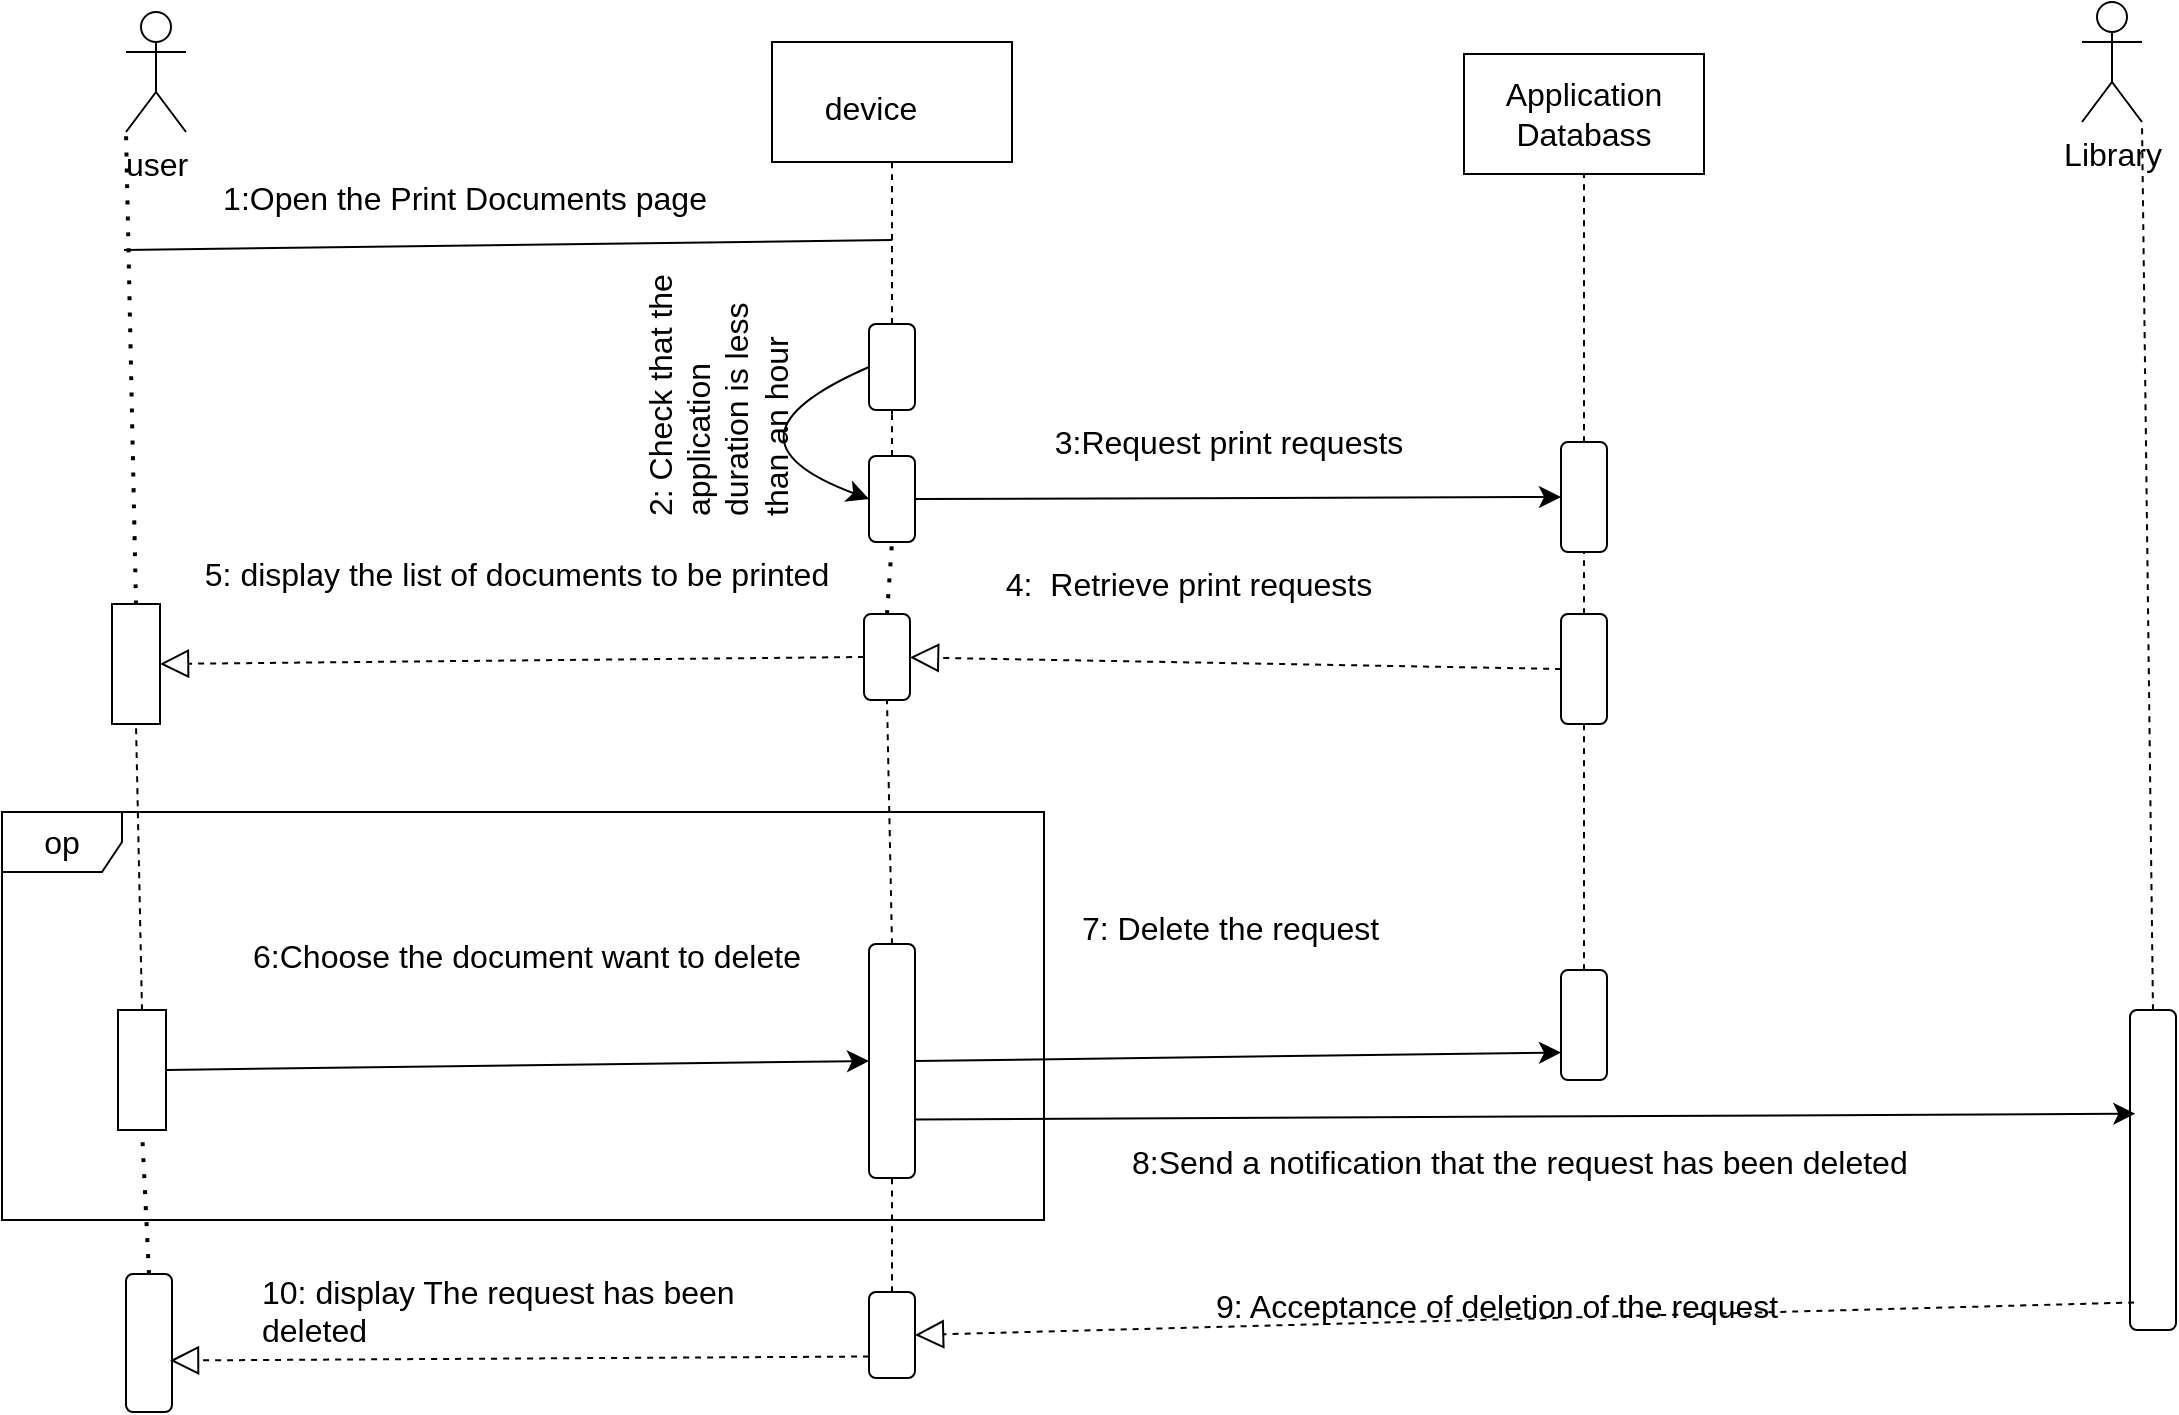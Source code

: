 <mxfile version="21.2.9" type="github">
  <diagram name="Page-1" id="_14LEz57tPDZyepLyran">
    <mxGraphModel dx="2550" dy="1062" grid="0" gridSize="10" guides="1" tooltips="1" connect="1" arrows="1" fold="1" page="0" pageScale="1" pageWidth="827" pageHeight="1169" math="0" shadow="0">
      <root>
        <mxCell id="0" />
        <mxCell id="1" parent="0" />
        <mxCell id="Fv8zS5hwz5xopzhGxC3f-1" value="user" style="shape=umlActor;verticalLabelPosition=bottom;verticalAlign=top;html=1;outlineConnect=0;fontSize=16;" vertex="1" parent="1">
          <mxGeometry x="-217" y="24" width="30" height="60" as="geometry" />
        </mxCell>
        <mxCell id="Fv8zS5hwz5xopzhGxC3f-3" value="" style="rounded=0;whiteSpace=wrap;html=1;fontSize=16;" vertex="1" parent="1">
          <mxGeometry x="-224" y="320" width="24" height="60" as="geometry" />
        </mxCell>
        <mxCell id="Fv8zS5hwz5xopzhGxC3f-4" value="" style="endArrow=none;dashed=1;html=1;dashPattern=1 3;strokeWidth=2;rounded=0;fontSize=12;startSize=8;endSize=8;curved=1;exitX=0.5;exitY=0;exitDx=0;exitDy=0;entryX=0;entryY=1;entryDx=0;entryDy=0;entryPerimeter=0;" edge="1" parent="1" source="Fv8zS5hwz5xopzhGxC3f-3" target="Fv8zS5hwz5xopzhGxC3f-1">
          <mxGeometry width="50" height="50" relative="1" as="geometry">
            <mxPoint x="-297" y="158" as="sourcePoint" />
            <mxPoint x="-247" y="108" as="targetPoint" />
          </mxGeometry>
        </mxCell>
        <mxCell id="Fv8zS5hwz5xopzhGxC3f-5" value="" style="endArrow=none;html=1;rounded=0;fontSize=12;startSize=8;endSize=8;curved=1;" edge="1" parent="1">
          <mxGeometry width="50" height="50" relative="1" as="geometry">
            <mxPoint x="-218" y="143" as="sourcePoint" />
            <mxPoint x="166" y="138" as="targetPoint" />
          </mxGeometry>
        </mxCell>
        <mxCell id="Fv8zS5hwz5xopzhGxC3f-6" value="" style="rounded=0;whiteSpace=wrap;html=1;fontSize=16;" vertex="1" parent="1">
          <mxGeometry x="106" y="39" width="120" height="60" as="geometry" />
        </mxCell>
        <mxCell id="Fv8zS5hwz5xopzhGxC3f-7" value="device" style="text;html=1;align=center;verticalAlign=middle;resizable=0;points=[];autosize=1;strokeColor=none;fillColor=none;fontSize=16;" vertex="1" parent="1">
          <mxGeometry x="123" y="56" width="64" height="31" as="geometry" />
        </mxCell>
        <mxCell id="Fv8zS5hwz5xopzhGxC3f-8" value="1:Open the Print Documents page" style="text;html=1;align=center;verticalAlign=middle;resizable=0;points=[];autosize=1;strokeColor=none;fillColor=none;fontSize=16;" vertex="1" parent="1">
          <mxGeometry x="-178" y="101" width="260" height="31" as="geometry" />
        </mxCell>
        <mxCell id="Fv8zS5hwz5xopzhGxC3f-9" value="" style="endArrow=none;dashed=1;html=1;rounded=0;fontSize=12;startSize=8;endSize=8;curved=1;entryX=0.5;entryY=1;entryDx=0;entryDy=0;exitX=0.5;exitY=0;exitDx=0;exitDy=0;" edge="1" parent="1" source="Fv8zS5hwz5xopzhGxC3f-31" target="Fv8zS5hwz5xopzhGxC3f-6">
          <mxGeometry width="50" height="50" relative="1" as="geometry">
            <mxPoint x="166" y="225" as="sourcePoint" />
            <mxPoint x="168" y="220" as="targetPoint" />
          </mxGeometry>
        </mxCell>
        <mxCell id="Fv8zS5hwz5xopzhGxC3f-10" value="Application Databass" style="rounded=0;whiteSpace=wrap;html=1;fontSize=16;" vertex="1" parent="1">
          <mxGeometry x="452" y="45" width="120" height="60" as="geometry" />
        </mxCell>
        <mxCell id="Fv8zS5hwz5xopzhGxC3f-18" value="" style="endArrow=none;dashed=1;html=1;rounded=0;fontSize=12;startSize=8;endSize=8;curved=1;entryX=0.5;entryY=1;entryDx=0;entryDy=0;exitX=0.5;exitY=0;exitDx=0;exitDy=0;" edge="1" parent="1" source="Fv8zS5hwz5xopzhGxC3f-19" target="Fv8zS5hwz5xopzhGxC3f-10">
          <mxGeometry width="50" height="50" relative="1" as="geometry">
            <mxPoint x="508" y="233" as="sourcePoint" />
            <mxPoint x="503" y="217" as="targetPoint" />
          </mxGeometry>
        </mxCell>
        <mxCell id="Fv8zS5hwz5xopzhGxC3f-19" value="" style="rounded=1;whiteSpace=wrap;html=1;fontSize=16;" vertex="1" parent="1">
          <mxGeometry x="500.5" y="239" width="23" height="55" as="geometry" />
        </mxCell>
        <mxCell id="Fv8zS5hwz5xopzhGxC3f-20" value="" style="endArrow=classic;html=1;rounded=0;fontSize=12;startSize=8;endSize=8;curved=1;entryX=0;entryY=0.5;entryDx=0;entryDy=0;exitX=1;exitY=0.5;exitDx=0;exitDy=0;" edge="1" parent="1" source="Fv8zS5hwz5xopzhGxC3f-49" target="Fv8zS5hwz5xopzhGxC3f-19">
          <mxGeometry width="50" height="50" relative="1" as="geometry">
            <mxPoint x="177.5" y="246.5" as="sourcePoint" />
            <mxPoint x="484" y="258" as="targetPoint" />
          </mxGeometry>
        </mxCell>
        <mxCell id="Fv8zS5hwz5xopzhGxC3f-17" value="3:Request print requests" style="text;html=1;align=center;verticalAlign=middle;resizable=0;points=[];autosize=1;strokeColor=none;fillColor=none;fontSize=16;rotation=0;" vertex="1" parent="1">
          <mxGeometry x="238" y="223" width="192" height="31" as="geometry" />
        </mxCell>
        <mxCell id="Fv8zS5hwz5xopzhGxC3f-30" value="" style="endArrow=none;dashed=1;html=1;dashPattern=1 3;strokeWidth=2;rounded=0;fontSize=12;startSize=8;endSize=8;curved=1;exitX=0.5;exitY=0;exitDx=0;exitDy=0;entryX=0.5;entryY=1;entryDx=0;entryDy=0;" edge="1" parent="1" source="Fv8zS5hwz5xopzhGxC3f-32" target="Fv8zS5hwz5xopzhGxC3f-49">
          <mxGeometry width="50" height="50" relative="1" as="geometry">
            <mxPoint x="166" y="298" as="sourcePoint" />
            <mxPoint x="166" y="277" as="targetPoint" />
          </mxGeometry>
        </mxCell>
        <mxCell id="Fv8zS5hwz5xopzhGxC3f-32" value="" style="rounded=1;whiteSpace=wrap;html=1;fontSize=16;" vertex="1" parent="1">
          <mxGeometry x="152" y="325" width="23" height="43" as="geometry" />
        </mxCell>
        <mxCell id="Fv8zS5hwz5xopzhGxC3f-34" value="" style="endArrow=block;dashed=1;endFill=0;endSize=12;html=1;rounded=0;fontSize=12;curved=1;exitX=0;exitY=0.5;exitDx=0;exitDy=0;entryX=1;entryY=0.5;entryDx=0;entryDy=0;" edge="1" parent="1" source="Fv8zS5hwz5xopzhGxC3f-32" target="Fv8zS5hwz5xopzhGxC3f-3">
          <mxGeometry width="160" relative="1" as="geometry">
            <mxPoint x="152" y="338" as="sourcePoint" />
            <mxPoint x="51" y="359" as="targetPoint" />
          </mxGeometry>
        </mxCell>
        <mxCell id="Fv8zS5hwz5xopzhGxC3f-35" value="4:&amp;nbsp; Retrieve print requests" style="text;html=1;align=center;verticalAlign=middle;resizable=0;points=[];autosize=1;strokeColor=none;fillColor=none;fontSize=16;" vertex="1" parent="1">
          <mxGeometry x="213" y="294" width="201" height="31" as="geometry" />
        </mxCell>
        <mxCell id="Fv8zS5hwz5xopzhGxC3f-36" value="5: display the list of documents to be printed" style="text;html=1;align=center;verticalAlign=middle;resizable=0;points=[];autosize=1;strokeColor=none;fillColor=none;fontSize=16;" vertex="1" parent="1">
          <mxGeometry x="-187" y="289" width="330" height="31" as="geometry" />
        </mxCell>
        <mxCell id="Fv8zS5hwz5xopzhGxC3f-37" value="" style="endArrow=none;dashed=1;html=1;rounded=0;fontSize=12;startSize=8;endSize=8;curved=1;entryX=0.5;entryY=1;entryDx=0;entryDy=0;exitX=0.5;exitY=0;exitDx=0;exitDy=0;" edge="1" parent="1" source="Fv8zS5hwz5xopzhGxC3f-39" target="Fv8zS5hwz5xopzhGxC3f-3">
          <mxGeometry width="50" height="50" relative="1" as="geometry">
            <mxPoint x="-214" y="404" as="sourcePoint" />
            <mxPoint x="-258" y="461" as="targetPoint" />
          </mxGeometry>
        </mxCell>
        <mxCell id="Fv8zS5hwz5xopzhGxC3f-39" value="" style="rounded=0;whiteSpace=wrap;html=1;fontSize=16;" vertex="1" parent="1">
          <mxGeometry x="-221" y="523" width="24" height="60" as="geometry" />
        </mxCell>
        <mxCell id="Fv8zS5hwz5xopzhGxC3f-40" value="" style="endArrow=classic;html=1;rounded=0;fontSize=12;startSize=8;endSize=8;curved=1;exitX=1;exitY=0.5;exitDx=0;exitDy=0;entryX=0;entryY=0.5;entryDx=0;entryDy=0;" edge="1" parent="1" source="Fv8zS5hwz5xopzhGxC3f-39" target="Fv8zS5hwz5xopzhGxC3f-42">
          <mxGeometry width="50" height="50" relative="1" as="geometry">
            <mxPoint x="-66" y="475" as="sourcePoint" />
            <mxPoint x="132" y="434" as="targetPoint" />
          </mxGeometry>
        </mxCell>
        <mxCell id="Fv8zS5hwz5xopzhGxC3f-41" value="" style="endArrow=none;dashed=1;html=1;rounded=0;fontSize=12;startSize=8;endSize=8;curved=1;entryX=0.5;entryY=1;entryDx=0;entryDy=0;exitX=0.5;exitY=0;exitDx=0;exitDy=0;" edge="1" parent="1" source="Fv8zS5hwz5xopzhGxC3f-42" target="Fv8zS5hwz5xopzhGxC3f-32">
          <mxGeometry width="50" height="50" relative="1" as="geometry">
            <mxPoint x="166" y="398" as="sourcePoint" />
            <mxPoint x="243" y="439" as="targetPoint" />
          </mxGeometry>
        </mxCell>
        <mxCell id="Fv8zS5hwz5xopzhGxC3f-42" value="" style="rounded=1;whiteSpace=wrap;html=1;fontSize=16;" vertex="1" parent="1">
          <mxGeometry x="154.5" y="490" width="23" height="117" as="geometry" />
        </mxCell>
        <mxCell id="Fv8zS5hwz5xopzhGxC3f-46" value="6:Choose the document want to delete" style="text;html=1;align=center;verticalAlign=middle;resizable=0;points=[];autosize=1;strokeColor=none;fillColor=none;fontSize=16;" vertex="1" parent="1">
          <mxGeometry x="-163" y="480" width="292" height="31" as="geometry" />
        </mxCell>
        <mxCell id="Fv8zS5hwz5xopzhGxC3f-48" value="" style="endArrow=none;dashed=1;html=1;rounded=0;fontSize=12;startSize=8;endSize=8;curved=1;entryX=0.5;entryY=1;entryDx=0;entryDy=0;exitX=0.5;exitY=0;exitDx=0;exitDy=0;" edge="1" parent="1" target="Fv8zS5hwz5xopzhGxC3f-31">
          <mxGeometry width="50" height="50" relative="1" as="geometry">
            <mxPoint x="166" y="225" as="sourcePoint" />
            <mxPoint x="166" y="161" as="targetPoint" />
          </mxGeometry>
        </mxCell>
        <mxCell id="Fv8zS5hwz5xopzhGxC3f-51" style="edgeStyle=none;curved=1;rounded=0;orthogonalLoop=1;jettySize=auto;html=1;exitX=0;exitY=0.5;exitDx=0;exitDy=0;entryX=0;entryY=0.5;entryDx=0;entryDy=0;fontSize=12;startSize=8;endSize=8;" edge="1" parent="1" source="Fv8zS5hwz5xopzhGxC3f-31" target="Fv8zS5hwz5xopzhGxC3f-49">
          <mxGeometry relative="1" as="geometry">
            <Array as="points">
              <mxPoint x="73" y="237" />
            </Array>
          </mxGeometry>
        </mxCell>
        <mxCell id="Fv8zS5hwz5xopzhGxC3f-31" value="" style="rounded=1;whiteSpace=wrap;html=1;fontSize=16;" vertex="1" parent="1">
          <mxGeometry x="154.5" y="180" width="23" height="43" as="geometry" />
        </mxCell>
        <mxCell id="Fv8zS5hwz5xopzhGxC3f-49" value="" style="rounded=1;whiteSpace=wrap;html=1;fontSize=16;" vertex="1" parent="1">
          <mxGeometry x="154.5" y="246" width="23" height="43" as="geometry" />
        </mxCell>
        <mxCell id="Fv8zS5hwz5xopzhGxC3f-52" value="2: Check that the application duration is less than an hour" style="text;whiteSpace=wrap;html=1;fontSize=16;rotation=-90;" vertex="1" parent="1">
          <mxGeometry x="-15" y="189" width="138" height="41" as="geometry" />
        </mxCell>
        <mxCell id="Fv8zS5hwz5xopzhGxC3f-53" value="" style="rounded=1;whiteSpace=wrap;html=1;fontSize=16;" vertex="1" parent="1">
          <mxGeometry x="500.5" y="325" width="23" height="55" as="geometry" />
        </mxCell>
        <mxCell id="Fv8zS5hwz5xopzhGxC3f-54" value="" style="endArrow=none;dashed=1;html=1;rounded=0;fontSize=12;startSize=8;endSize=8;curved=1;entryX=0.5;entryY=1;entryDx=0;entryDy=0;exitX=0.5;exitY=0;exitDx=0;exitDy=0;" edge="1" parent="1" source="Fv8zS5hwz5xopzhGxC3f-53" target="Fv8zS5hwz5xopzhGxC3f-19">
          <mxGeometry width="50" height="50" relative="1" as="geometry">
            <mxPoint x="295" y="535" as="sourcePoint" />
            <mxPoint x="345" y="485" as="targetPoint" />
          </mxGeometry>
        </mxCell>
        <mxCell id="Fv8zS5hwz5xopzhGxC3f-55" value="" style="endArrow=none;dashed=1;html=1;rounded=0;fontSize=12;startSize=8;endSize=8;curved=1;exitX=0.5;exitY=0;exitDx=0;exitDy=0;entryX=0.5;entryY=1;entryDx=0;entryDy=0;" edge="1" parent="1" source="Fv8zS5hwz5xopzhGxC3f-49" target="Fv8zS5hwz5xopzhGxC3f-31">
          <mxGeometry width="50" height="50" relative="1" as="geometry">
            <mxPoint x="522" y="249" as="sourcePoint" />
            <mxPoint x="168" y="226" as="targetPoint" />
          </mxGeometry>
        </mxCell>
        <mxCell id="Fv8zS5hwz5xopzhGxC3f-57" value="" style="endArrow=block;dashed=1;endFill=0;endSize=12;html=1;rounded=0;fontSize=12;curved=1;exitX=0;exitY=0.5;exitDx=0;exitDy=0;" edge="1" parent="1" source="Fv8zS5hwz5xopzhGxC3f-53" target="Fv8zS5hwz5xopzhGxC3f-32">
          <mxGeometry width="160" relative="1" as="geometry">
            <mxPoint x="278" y="364" as="sourcePoint" />
            <mxPoint x="438" y="364" as="targetPoint" />
          </mxGeometry>
        </mxCell>
        <mxCell id="Fv8zS5hwz5xopzhGxC3f-58" value="" style="endArrow=none;dashed=1;html=1;rounded=0;fontSize=12;startSize=8;endSize=8;curved=1;entryX=0.5;entryY=1;entryDx=0;entryDy=0;exitX=0.5;exitY=0;exitDx=0;exitDy=0;" edge="1" parent="1" source="Fv8zS5hwz5xopzhGxC3f-59" target="Fv8zS5hwz5xopzhGxC3f-53">
          <mxGeometry width="50" height="50" relative="1" as="geometry">
            <mxPoint x="508" y="466" as="sourcePoint" />
            <mxPoint x="465" y="465" as="targetPoint" />
          </mxGeometry>
        </mxCell>
        <mxCell id="Fv8zS5hwz5xopzhGxC3f-59" value="" style="rounded=1;whiteSpace=wrap;html=1;fontSize=16;" vertex="1" parent="1">
          <mxGeometry x="500.5" y="503" width="23" height="55" as="geometry" />
        </mxCell>
        <mxCell id="Fv8zS5hwz5xopzhGxC3f-60" value="" style="endArrow=classic;html=1;rounded=0;fontSize=12;startSize=8;endSize=8;curved=1;exitX=1;exitY=0.5;exitDx=0;exitDy=0;entryX=0;entryY=0.75;entryDx=0;entryDy=0;" edge="1" parent="1" source="Fv8zS5hwz5xopzhGxC3f-42" target="Fv8zS5hwz5xopzhGxC3f-59">
          <mxGeometry width="50" height="50" relative="1" as="geometry">
            <mxPoint x="280" y="578" as="sourcePoint" />
            <mxPoint x="330" y="528" as="targetPoint" />
          </mxGeometry>
        </mxCell>
        <mxCell id="Fv8zS5hwz5xopzhGxC3f-61" value="7: Delete the request" style="text;whiteSpace=wrap;html=1;fontSize=16;" vertex="1" parent="1">
          <mxGeometry x="259.003" y="466.0" width="159" height="41" as="geometry" />
        </mxCell>
        <mxCell id="Fv8zS5hwz5xopzhGxC3f-63" value="" style="endArrow=none;dashed=1;html=1;rounded=0;fontSize=12;startSize=8;endSize=8;curved=1;entryX=1;entryY=1;entryDx=0;entryDy=0;exitX=0.5;exitY=0;exitDx=0;exitDy=0;entryPerimeter=0;" edge="1" parent="1" source="Fv8zS5hwz5xopzhGxC3f-64" target="Fv8zS5hwz5xopzhGxC3f-78">
          <mxGeometry width="50" height="50" relative="1" as="geometry">
            <mxPoint x="782" y="409" as="sourcePoint" />
            <mxPoint x="782" y="105" as="targetPoint" />
          </mxGeometry>
        </mxCell>
        <mxCell id="Fv8zS5hwz5xopzhGxC3f-64" value="" style="rounded=1;whiteSpace=wrap;html=1;fontSize=16;" vertex="1" parent="1">
          <mxGeometry x="785" y="523" width="23" height="160" as="geometry" />
        </mxCell>
        <mxCell id="Fv8zS5hwz5xopzhGxC3f-66" value="" style="endArrow=classic;html=1;rounded=0;fontSize=12;startSize=8;endSize=8;curved=1;exitX=1;exitY=0.75;exitDx=0;exitDy=0;entryX=0.116;entryY=0.324;entryDx=0;entryDy=0;entryPerimeter=0;" edge="1" parent="1" source="Fv8zS5hwz5xopzhGxC3f-42" target="Fv8zS5hwz5xopzhGxC3f-64">
          <mxGeometry width="50" height="50" relative="1" as="geometry">
            <mxPoint x="213" y="601" as="sourcePoint" />
            <mxPoint x="743" y="564" as="targetPoint" />
          </mxGeometry>
        </mxCell>
        <mxCell id="Fv8zS5hwz5xopzhGxC3f-68" value="8:Send a notification that the request has been deleted" style="text;whiteSpace=wrap;html=1;fontSize=16;" vertex="1" parent="1">
          <mxGeometry x="284.003" y="582.997" width="403" height="41" as="geometry" />
        </mxCell>
        <mxCell id="Fv8zS5hwz5xopzhGxC3f-69" value="" style="endArrow=none;dashed=1;html=1;rounded=0;fontSize=12;startSize=8;endSize=8;curved=1;entryX=0.5;entryY=1;entryDx=0;entryDy=0;exitX=0.5;exitY=0;exitDx=0;exitDy=0;" edge="1" parent="1" source="Fv8zS5hwz5xopzhGxC3f-70" target="Fv8zS5hwz5xopzhGxC3f-42">
          <mxGeometry width="50" height="50" relative="1" as="geometry">
            <mxPoint x="162" y="667" as="sourcePoint" />
            <mxPoint x="160" y="689" as="targetPoint" />
          </mxGeometry>
        </mxCell>
        <mxCell id="Fv8zS5hwz5xopzhGxC3f-70" value="" style="rounded=1;whiteSpace=wrap;html=1;fontSize=16;" vertex="1" parent="1">
          <mxGeometry x="154.5" y="664" width="23" height="43" as="geometry" />
        </mxCell>
        <mxCell id="Fv8zS5hwz5xopzhGxC3f-71" value="" style="endArrow=block;dashed=1;endFill=0;endSize=12;html=1;rounded=0;fontSize=12;curved=1;exitX=0.087;exitY=0.914;exitDx=0;exitDy=0;entryX=1;entryY=0.5;entryDx=0;entryDy=0;exitPerimeter=0;" edge="1" parent="1" source="Fv8zS5hwz5xopzhGxC3f-64" target="Fv8zS5hwz5xopzhGxC3f-70">
          <mxGeometry width="160" relative="1" as="geometry">
            <mxPoint x="585" y="670" as="sourcePoint" />
            <mxPoint x="259" y="664" as="targetPoint" />
          </mxGeometry>
        </mxCell>
        <mxCell id="Fv8zS5hwz5xopzhGxC3f-72" value="9: Acceptance of deletion of the request" style="text;whiteSpace=wrap;html=1;fontSize=16;" vertex="1" parent="1">
          <mxGeometry x="326.0" y="655.0" width="292" height="41" as="geometry" />
        </mxCell>
        <mxCell id="Fv8zS5hwz5xopzhGxC3f-73" value="" style="endArrow=none;dashed=1;html=1;dashPattern=1 3;strokeWidth=2;rounded=0;fontSize=12;startSize=8;endSize=8;curved=1;entryX=0.5;entryY=1;entryDx=0;entryDy=0;exitX=0.5;exitY=0;exitDx=0;exitDy=0;" edge="1" parent="1" source="Fv8zS5hwz5xopzhGxC3f-74" target="Fv8zS5hwz5xopzhGxC3f-39">
          <mxGeometry width="50" height="50" relative="1" as="geometry">
            <mxPoint x="-209" y="645" as="sourcePoint" />
            <mxPoint x="-261" y="652" as="targetPoint" />
          </mxGeometry>
        </mxCell>
        <mxCell id="Fv8zS5hwz5xopzhGxC3f-74" value="" style="rounded=1;whiteSpace=wrap;html=1;fontSize=16;" vertex="1" parent="1">
          <mxGeometry x="-217" y="655" width="23" height="69" as="geometry" />
        </mxCell>
        <mxCell id="Fv8zS5hwz5xopzhGxC3f-75" value="" style="endArrow=block;dashed=1;endFill=0;endSize=12;html=1;rounded=0;fontSize=12;curved=1;exitX=0;exitY=0.75;exitDx=0;exitDy=0;entryX=0.957;entryY=0.627;entryDx=0;entryDy=0;entryPerimeter=0;" edge="1" parent="1" source="Fv8zS5hwz5xopzhGxC3f-70" target="Fv8zS5hwz5xopzhGxC3f-74">
          <mxGeometry width="160" relative="1" as="geometry">
            <mxPoint x="477" y="792" as="sourcePoint" />
            <mxPoint x="-115" y="800" as="targetPoint" />
          </mxGeometry>
        </mxCell>
        <mxCell id="Fv8zS5hwz5xopzhGxC3f-76" value="10: display The request has been deleted" style="text;whiteSpace=wrap;html=1;fontSize=16;" vertex="1" parent="1">
          <mxGeometry x="-151.0" y="648.0" width="285" height="41" as="geometry" />
        </mxCell>
        <mxCell id="Fv8zS5hwz5xopzhGxC3f-77" value="op" style="shape=umlFrame;whiteSpace=wrap;html=1;pointerEvents=0;fontSize=16;" vertex="1" parent="1">
          <mxGeometry x="-279" y="424" width="521" height="204" as="geometry" />
        </mxCell>
        <mxCell id="Fv8zS5hwz5xopzhGxC3f-78" value="Library" style="shape=umlActor;verticalLabelPosition=bottom;verticalAlign=top;html=1;outlineConnect=0;fontSize=16;" vertex="1" parent="1">
          <mxGeometry x="761" y="19" width="30" height="60" as="geometry" />
        </mxCell>
      </root>
    </mxGraphModel>
  </diagram>
</mxfile>
